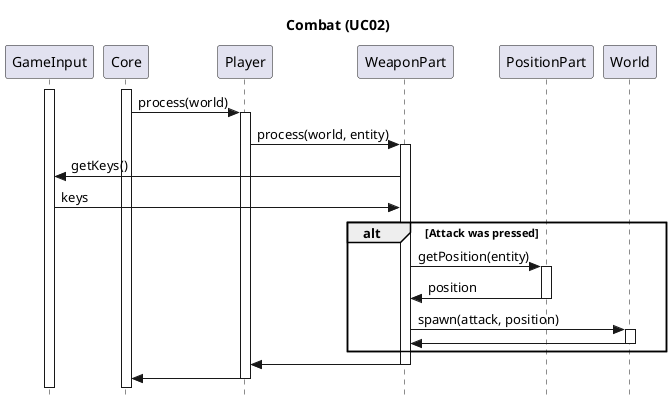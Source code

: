 @startuml Combat
skinparam style strictuml
title Combat (UC02)

activate GameInput
activate Core

Core -> Player: process(world)
activate Player
Player -> WeaponPart: process(world, entity)
activate WeaponPart
WeaponPart -> GameInput: getKeys()
GameInput -> WeaponPart: keys
alt Attack was pressed
	WeaponPart -> PositionPart:	getPosition(entity)
	activate PositionPart
	PositionPart -> WeaponPart: position
	deactivate PositionPart

	WeaponPart -> World: spawn(attack, position)
	activate World
	World -> WeaponPart
	deactivate World
end
WeaponPart -> Player
deactivate WeaponPart
Player -> Core
deactivate Player


@enduml